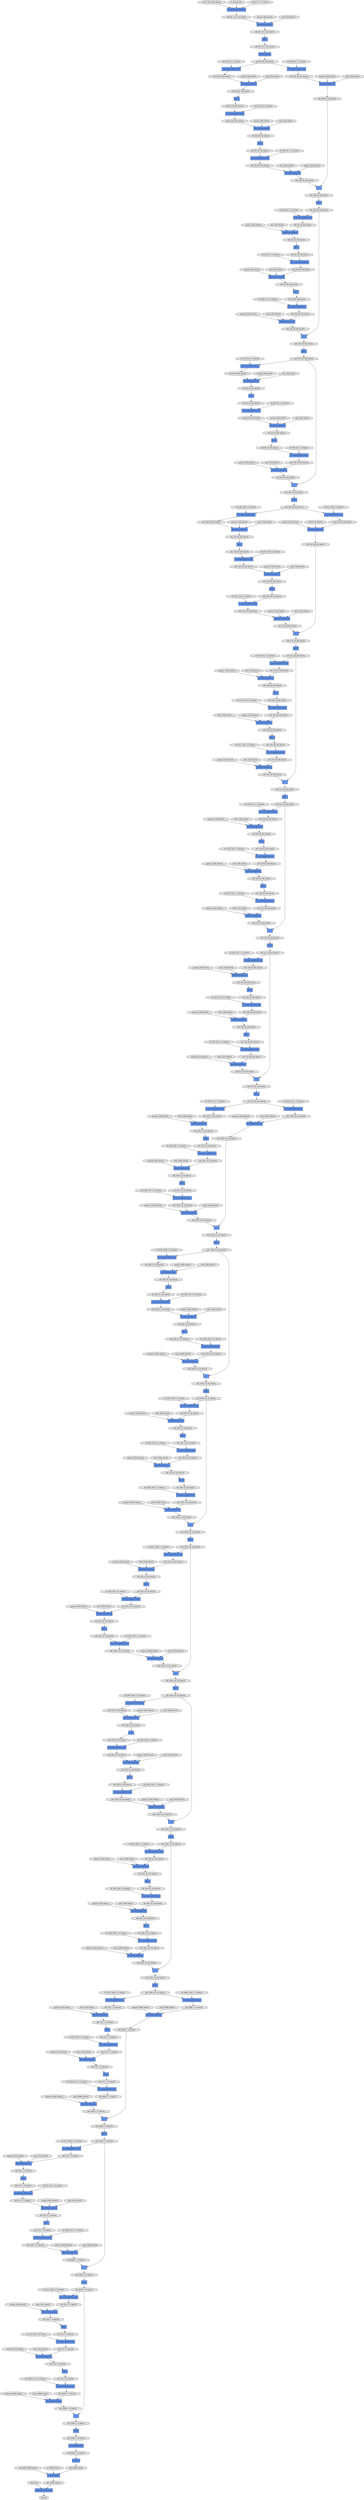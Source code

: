 digraph graphname{rankdir=TB;47245982662736 [label="BatchNormalization",shape="record",fillcolor="#6495ED",style="filled"];47245982597264 [label="(64, 256, 56, 56), float32",shape="octagon",fillcolor="#E0E0E0",style="filled"];47246038597840 [label="(64, 256, 14, 14), float32",shape="octagon",fillcolor="#E0E0E0",style="filled"];47245982597328 [label="Convolution2DFunction",shape="record",fillcolor="#6495ED",style="filled"];47244235833808 [label="gamma: (512), float32",shape="octagon",fillcolor="#E0E0E0",style="filled"];47246038598096 [label="(64, 256, 14, 14), float32",shape="octagon",fillcolor="#E0E0E0",style="filled"];47244235834128 [label="beta: (512), float32",shape="octagon",fillcolor="#E0E0E0",style="filled"];47245982597904 [label="BatchNormalization",shape="record",fillcolor="#6495ED",style="filled"];47246038598480 [label="(64, 1024, 14, 14), float32",shape="octagon",fillcolor="#E0E0E0",style="filled"];47245982598032 [label="(64, 256, 56, 56), float32",shape="octagon",fillcolor="#E0E0E0",style="filled"];47246038598608 [label="(64, 1024, 14, 14), float32",shape="octagon",fillcolor="#E0E0E0",style="filled"];47246038598672 [label="ReLU",shape="record",fillcolor="#6495ED",style="filled"];47244235834448 [label="W: (512, 512, 3, 3), float32",shape="octagon",fillcolor="#E0E0E0",style="filled"];47245982598352 [label="(64), int32",shape="octagon",fillcolor="#E0E0E0",style="filled"];47246038598864 [label="BatchNormalization",shape="record",fillcolor="#6495ED",style="filled"];47245982598416 [label="(64, 256, 56, 56), float32",shape="octagon",fillcolor="#E0E0E0",style="filled"];47245982598480 [label="(64, 64, 56, 56), float32",shape="octagon",fillcolor="#E0E0E0",style="filled"];47246038599120 [label="BatchNormalization",shape="record",fillcolor="#6495ED",style="filled"];47246038599184 [label="(64, 1024, 14, 14), float32",shape="octagon",fillcolor="#E0E0E0",style="filled"];47244235834960 [label="gamma: (512), float32",shape="octagon",fillcolor="#E0E0E0",style="filled"];47245982598736 [label="BatchNormalization",shape="record",fillcolor="#6495ED",style="filled"];47245982598928 [label="(64, 64, 56, 56), float32",shape="octagon",fillcolor="#E0E0E0",style="filled"];47245982598992 [label="(64, 256, 56, 56), float32",shape="octagon",fillcolor="#E0E0E0",style="filled"];47244235835280 [label="beta: (512), float32",shape="octagon",fillcolor="#E0E0E0",style="filled"];47245982599056 [label="(64, 64, 56, 56), float32",shape="octagon",fillcolor="#E0E0E0",style="filled"];47246038599696 [label="ReLU",shape="record",fillcolor="#6495ED",style="filled"];47245982599184 [label="(64, 64, 56, 56), float32",shape="octagon",fillcolor="#E0E0E0",style="filled"];47246038599760 [label="(64, 1024, 14, 14), float32",shape="octagon",fillcolor="#E0E0E0",style="filled"];47244235835600 [label="W: (2048, 512, 1, 1), float32",shape="octagon",fillcolor="#E0E0E0",style="filled"];47246038599888 [label="Convolution2DFunction",shape="record",fillcolor="#6495ED",style="filled"];47246038600016 [label="(64, 256, 14, 14), float32",shape="octagon",fillcolor="#E0E0E0",style="filled"];47245982599504 [label="Convolution2DFunction",shape="record",fillcolor="#6495ED",style="filled"];47245982599568 [label="ReLU",shape="record",fillcolor="#6495ED",style="filled"];47245982599632 [label="_ + _",shape="record",fillcolor="#6495ED",style="filled"];47245982599696 [label="BatchNormalization",shape="record",fillcolor="#6495ED",style="filled"];47245982599760 [label="(64, 64, 56, 56), float32",shape="octagon",fillcolor="#E0E0E0",style="filled"];47244235836112 [label="gamma: (2048), float32",shape="octagon",fillcolor="#E0E0E0",style="filled"];47246038600400 [label="Convolution2DFunction",shape="record",fillcolor="#6495ED",style="filled"];47245982599888 [label="Convolution2DFunction",shape="record",fillcolor="#6495ED",style="filled"];47245982599952 [label="BatchNormalization",shape="record",fillcolor="#6495ED",style="filled"];47246038600656 [label="BatchNormalization",shape="record",fillcolor="#6495ED",style="filled"];47244235836432 [label="beta: (2048), float32",shape="octagon",fillcolor="#E0E0E0",style="filled"];47246038600720 [label="(64, 256, 14, 14), float32",shape="octagon",fillcolor="#E0E0E0",style="filled"];47245982600272 [label="(64, 64, 56, 56), float32",shape="octagon",fillcolor="#E0E0E0",style="filled"];47246038600848 [label="_ + _",shape="record",fillcolor="#6495ED",style="filled"];47246038600976 [label="(64, 256, 14, 14), float32",shape="octagon",fillcolor="#E0E0E0",style="filled"];47245982600464 [label="Convolution2DFunction",shape="record",fillcolor="#6495ED",style="filled"];47244235836752 [label="W: (2048, 1024, 1, 1), float32",shape="octagon",fillcolor="#E0E0E0",style="filled"];47246038601360 [label="ReLU",shape="record",fillcolor="#6495ED",style="filled"];47246038601424 [label="(64, 256, 14, 14), float32",shape="octagon",fillcolor="#E0E0E0",style="filled"];47245982600912 [label="ReLU",shape="record",fillcolor="#6495ED",style="filled"];47244235837264 [label="gamma: (2048), float32",shape="octagon",fillcolor="#E0E0E0",style="filled"];47245982601104 [label="BatchNormalization",shape="record",fillcolor="#6495ED",style="filled"];47246038700112 [label="(64, 2048, 7, 7), float32",shape="octagon",fillcolor="#E0E0E0",style="filled"];47246038536272 [label="(64, 1024, 14, 14), float32",shape="octagon",fillcolor="#E0E0E0",style="filled"];47245982634064 [label="Convolution2DFunction",shape="record",fillcolor="#6495ED",style="filled"];47244235772048 [label="gamma: (1024), float32",shape="octagon",fillcolor="#E0E0E0",style="filled"];47245982634128 [label="(64, 128, 28, 28), float32",shape="octagon",fillcolor="#E0E0E0",style="filled"];47246038667472 [label="_ + _",shape="record",fillcolor="#6495ED",style="filled"];47245982634192 [label="BatchNormalization",shape="record",fillcolor="#6495ED",style="filled"];47246038700304 [label="(64, 2048, 1, 1), float32",shape="octagon",fillcolor="#E0E0E0",style="filled"];47244226761104 [label="gamma: (256), float32",shape="octagon",fillcolor="#E0E0E0",style="filled"];47246038667728 [label="BatchNormalization",shape="record",fillcolor="#6495ED",style="filled"];47244235772368 [label="beta: (1024), float32",shape="octagon",fillcolor="#E0E0E0",style="filled"];47244226826704 [label="gamma: (512), float32",shape="octagon",fillcolor="#E0E0E0",style="filled"];47246038700560 [label="(64, 2048), float32",shape="octagon",fillcolor="#E0E0E0",style="filled"];47246038667792 [label="(64, 512, 7, 7), float32",shape="octagon",fillcolor="#E0E0E0",style="filled"];47245982634512 [label="Convolution2DFunction",shape="record",fillcolor="#6495ED",style="filled"];47246038635088 [label="(64, 256, 14, 14), float32",shape="octagon",fillcolor="#E0E0E0",style="filled"];47244406461072 [label="Reshape",shape="record",fillcolor="#6495ED",style="filled"];47246038667920 [label="Convolution2DFunction",shape="record",fillcolor="#6495ED",style="filled"];47245982634640 [label="(64, 128, 28, 28), float32",shape="octagon",fillcolor="#E0E0E0",style="filled"];47244226761424 [label="beta: (256), float32",shape="octagon",fillcolor="#E0E0E0",style="filled"];47246038668048 [label="(64, 512, 7, 7), float32",shape="octagon",fillcolor="#E0E0E0",style="filled"];47246038536976 [label="(64, 1024, 14, 14), float32",shape="octagon",fillcolor="#E0E0E0",style="filled"];47244226827024 [label="beta: (512), float32",shape="octagon",fillcolor="#E0E0E0",style="filled"];47246038635344 [label="(64, 256, 14, 14), float32",shape="octagon",fillcolor="#E0E0E0",style="filled"];47244235772880 [label="W: (256, 1024, 1, 1), float32",shape="octagon",fillcolor="#E0E0E0",style="filled"];47246038537168 [label="(64, 1024, 14, 14), float32",shape="octagon",fillcolor="#E0E0E0",style="filled"];47246038701072 [label="(64, 1000), float32",shape="octagon",fillcolor="#E0E0E0",style="filled"];47245982635088 [label="(64, 3, 226, 226), float32",shape="octagon",fillcolor="#E0E0E0",style="filled"];47246038668496 [label="(64, 512, 7, 7), float32",shape="octagon",fillcolor="#E0E0E0",style="filled"];47246038635728 [label="(64, 1024, 14, 14), float32",shape="octagon",fillcolor="#E0E0E0",style="filled"];47244399973584 [label="(64, 64, 113, 113), float32",shape="octagon",fillcolor="#E0E0E0",style="filled"];47244226827536 [label="W: (128, 512, 1, 1), float32",shape="octagon",fillcolor="#E0E0E0",style="filled"];47245982635280 [label="BatchNormalization",shape="record",fillcolor="#6495ED",style="filled"];47244226762000 [label="W: (128, 256, 1, 1), float32",shape="octagon",fillcolor="#E0E0E0",style="filled"];47246038635856 [label="(64, 1024, 14, 14), float32",shape="octagon",fillcolor="#E0E0E0",style="filled"];47246038537552 [label="ReLU",shape="record",fillcolor="#6495ED",style="filled"];47246038701456 [label="float32",shape="octagon",fillcolor="#E0E0E0",style="filled"];47246038635920 [label="Convolution2DFunction",shape="record",fillcolor="#6495ED",style="filled"];47246038537616 [label="(64, 1024, 14, 14), float32",shape="octagon",fillcolor="#E0E0E0",style="filled"];47245982635408 [label="(64, 256, 56, 56), float32",shape="octagon",fillcolor="#E0E0E0",style="filled"];47244235773392 [label="gamma: (256), float32",shape="octagon",fillcolor="#E0E0E0",style="filled"];47245982635472 [label="ReLU",shape="record",fillcolor="#6495ED",style="filled"];47246038537744 [label="(64, 256, 14, 14), float32",shape="octagon",fillcolor="#E0E0E0",style="filled"];47246038636112 [label="BatchNormalization",shape="record",fillcolor="#6495ED",style="filled"];47244235773712 [label="beta: (256), float32",shape="octagon",fillcolor="#E0E0E0",style="filled"];47244226828048 [label="gamma: (128), float32",shape="octagon",fillcolor="#E0E0E0",style="filled"];47244406462224 [label="ReLU",shape="record",fillcolor="#6495ED",style="filled"];47245982635792 [label="(64, 128, 28, 28), float32",shape="octagon",fillcolor="#E0E0E0",style="filled"];47246038669136 [label="BatchNormalization",shape="record",fillcolor="#6495ED",style="filled"];47246038636368 [label="BatchNormalization",shape="record",fillcolor="#6495ED",style="filled"];47244226762512 [label="gamma: (128), float32",shape="octagon",fillcolor="#E0E0E0",style="filled"];47245982635856 [label="(64, 256, 56, 56), float32",shape="octagon",fillcolor="#E0E0E0",style="filled"];47246038669200 [label="(64, 512, 7, 7), float32",shape="octagon",fillcolor="#E0E0E0",style="filled"];47246038636432 [label="(64, 1024, 14, 14), float32",shape="octagon",fillcolor="#E0E0E0",style="filled"];47245982635920 [label="(64, 128, 28, 28), float32",shape="octagon",fillcolor="#E0E0E0",style="filled"];47246038538192 [label="ReLU",shape="record",fillcolor="#6495ED",style="filled"];47245982635984 [label="BatchNormalization",shape="record",fillcolor="#6495ED",style="filled"];47244235774032 [label="W: (256, 256, 3, 3), float32",shape="octagon",fillcolor="#E0E0E0",style="filled"];47244226828368 [label="beta: (128), float32",shape="octagon",fillcolor="#E0E0E0",style="filled"];47244226762832 [label="beta: (128), float32",shape="octagon",fillcolor="#E0E0E0",style="filled"];47246038669456 [label="(64, 512, 7, 7), float32",shape="octagon",fillcolor="#E0E0E0",style="filled"];47246038538448 [label="BatchNormalization",shape="record",fillcolor="#6495ED",style="filled"];47245982636240 [label="ReLU",shape="record",fillcolor="#6495ED",style="filled"];47246038538512 [label="(64, 256, 14, 14), float32",shape="octagon",fillcolor="#E0E0E0",style="filled"];47245982636368 [label="BatchNormalization",shape="record",fillcolor="#6495ED",style="filled"];47246038636944 [label="AveragePooling2D",shape="record",fillcolor="#6495ED",style="filled"];47246038538640 [label="ReLU",shape="record",fillcolor="#6495ED",style="filled"];47244226828688 [label="W: (128, 128, 3, 3), float32",shape="octagon",fillcolor="#E0E0E0",style="filled"];47244226763152 [label="W: (128, 128, 3, 3), float32",shape="octagon",fillcolor="#E0E0E0",style="filled"];47246038669776 [label="ReLU",shape="record",fillcolor="#6495ED",style="filled"];47246038637008 [label="(64, 1024, 14, 14), float32",shape="octagon",fillcolor="#E0E0E0",style="filled"];47245982636496 [label="(64, 256, 56, 56), float32",shape="octagon",fillcolor="#E0E0E0",style="filled"];47246038669840 [label="(64, 2048, 7, 7), float32",shape="octagon",fillcolor="#E0E0E0",style="filled"];47246038538768 [label="(64, 256, 14, 14), float32",shape="octagon",fillcolor="#E0E0E0",style="filled"];47246038637136 [label="(64, 512, 7, 7), float32",shape="octagon",fillcolor="#E0E0E0",style="filled"];47244235774544 [label="gamma: (256), float32",shape="octagon",fillcolor="#E0E0E0",style="filled"];47245982636624 [label="(64, 64, 56, 56), float32",shape="octagon",fillcolor="#E0E0E0",style="filled"];47246038669968 [label="(64, 2048, 7, 7), float32",shape="octagon",fillcolor="#E0E0E0",style="filled"];47246038637200 [label="Convolution2DFunction",shape="record",fillcolor="#6495ED",style="filled"];47246038670032 [label="ReLU",shape="record",fillcolor="#6495ED",style="filled"];47245982636752 [label="(64, 256, 56, 56), float32",shape="octagon",fillcolor="#E0E0E0",style="filled"];47244226829200 [label="gamma: (128), float32",shape="octagon",fillcolor="#E0E0E0",style="filled"];47246038670224 [label="BatchNormalization",shape="record",fillcolor="#6495ED",style="filled"];47244235774864 [label="beta: (256), float32",shape="octagon",fillcolor="#E0E0E0",style="filled"];47246038539152 [label="Convolution2DFunction",shape="record",fillcolor="#6495ED",style="filled"];47246038539216 [label="(64, 256, 14, 14), float32",shape="octagon",fillcolor="#E0E0E0",style="filled"];47245982637008 [label="_ + _",shape="record",fillcolor="#6495ED",style="filled"];47244226763664 [label="gamma: (128), float32",shape="octagon",fillcolor="#E0E0E0",style="filled"];47246038637584 [label="Convolution2DFunction",shape="record",fillcolor="#6495ED",style="filled"];47246038670480 [label="Convolution2DFunction",shape="record",fillcolor="#6495ED",style="filled"];47246038670544 [label="(64, 2048, 7, 7), float32",shape="octagon",fillcolor="#E0E0E0",style="filled"];47244235775184 [label="W: (1024, 256, 1, 1), float32",shape="octagon",fillcolor="#E0E0E0",style="filled"];47244226829520 [label="beta: (128), float32",shape="octagon",fillcolor="#E0E0E0",style="filled"];47244226763984 [label="beta: (128), float32",shape="octagon",fillcolor="#E0E0E0",style="filled"];47246038637840 [label="BatchNormalization",shape="record",fillcolor="#6495ED",style="filled"];47245982637328 [label="Convolution2DFunction",shape="record",fillcolor="#6495ED",style="filled"];47246038637904 [label="(64, 512, 7, 7), float32",shape="octagon",fillcolor="#E0E0E0",style="filled"];47246038539600 [label="BatchNormalization",shape="record",fillcolor="#6495ED",style="filled"];47244399975824 [label="Convolution2DFunction",shape="record",fillcolor="#6495ED",style="filled"];47244105915792 [label="BatchNormalization",shape="record",fillcolor="#6495ED",style="filled"];47246038638032 [label="_ + _",shape="record",fillcolor="#6495ED",style="filled"];47245982637520 [label="(64, 64, 56, 56), float32",shape="octagon",fillcolor="#E0E0E0",style="filled"];47244226829840 [label="W: (512, 128, 1, 1), float32",shape="octagon",fillcolor="#E0E0E0",style="filled"];47244226764304 [label="W: (512, 128, 1, 1), float32",shape="octagon",fillcolor="#E0E0E0",style="filled"];47244399975952 [label="ReLU",shape="record",fillcolor="#6495ED",style="filled"];47246038638160 [label="(64, 512, 7, 7), float32",shape="octagon",fillcolor="#E0E0E0",style="filled"];47246038539856 [label="Convolution2DFunction",shape="record",fillcolor="#6495ED",style="filled"];47245982637648 [label="Convolution2DFunction",shape="record",fillcolor="#6495ED",style="filled"];47245982637712 [label="ReLU",shape="record",fillcolor="#6495ED",style="filled"];47246038539920 [label="(64, 256, 14, 14), float32",shape="octagon",fillcolor="#E0E0E0",style="filled"];47244399976080 [label="ReLU",shape="record",fillcolor="#6495ED",style="filled"];47246038671056 [label="LinearFunction",shape="record",fillcolor="#6495ED",style="filled"];47244235775696 [label="gamma: (1024), float32",shape="octagon",fillcolor="#E0E0E0",style="filled"];47246038671120 [label="(64, 2048, 7, 7), float32",shape="octagon",fillcolor="#E0E0E0",style="filled"];47246038540048 [label="_ + _",shape="record",fillcolor="#6495ED",style="filled"];47244399976272 [label="(64, 64, 113, 113), float32",shape="octagon",fillcolor="#E0E0E0",style="filled"];47246038540176 [label="(64, 256, 14, 14), float32",shape="octagon",fillcolor="#E0E0E0",style="filled"];47246038671248 [label="Convolution2DFunction",shape="record",fillcolor="#6495ED",style="filled"];47244107882384 [label="ReLU",shape="record",fillcolor="#6495ED",style="filled"];47246038638544 [label="ReLU",shape="record",fillcolor="#6495ED",style="filled"];47244235710544 [label="gamma: (512), float32",shape="octagon",fillcolor="#E0E0E0",style="filled"];47244235809040 [label="W: (256, 1024, 1, 1), float32",shape="octagon",fillcolor="#E0E0E0",style="filled"];47244235874640 [label="W: (512, 2048, 1, 1), float32",shape="octagon",fillcolor="#E0E0E0",style="filled"];47244235710864 [label="beta: (512), float32",shape="octagon",fillcolor="#E0E0E0",style="filled"];47244235809552 [label="gamma: (256), float32",shape="octagon",fillcolor="#E0E0E0",style="filled"];47244235875152 [label="gamma: (512), float32",shape="octagon",fillcolor="#E0E0E0",style="filled"];47244235711440 [label="W: (256, 512, 1, 1), float32",shape="octagon",fillcolor="#E0E0E0",style="filled"];47244235809872 [label="beta: (256), float32",shape="octagon",fillcolor="#E0E0E0",style="filled"];47244235875472 [label="beta: (512), float32",shape="octagon",fillcolor="#E0E0E0",style="filled"];47244235810192 [label="W: (256, 256, 3, 3), float32",shape="octagon",fillcolor="#E0E0E0",style="filled"];47244235875792 [label="W: (512, 512, 3, 3), float32",shape="octagon",fillcolor="#E0E0E0",style="filled"];47244235711952 [label="gamma: (256), float32",shape="octagon",fillcolor="#E0E0E0",style="filled"];47244235712272 [label="beta: (256), float32",shape="octagon",fillcolor="#E0E0E0",style="filled"];47244235810704 [label="gamma: (256), float32",shape="octagon",fillcolor="#E0E0E0",style="filled"];47244235876304 [label="gamma: (512), float32",shape="octagon",fillcolor="#E0E0E0",style="filled"];47244235712592 [label="W: (256, 256, 3, 3), float32",shape="octagon",fillcolor="#E0E0E0",style="filled"];47244235811024 [label="beta: (256), float32",shape="octagon",fillcolor="#E0E0E0",style="filled"];47244235876624 [label="beta: (512), float32",shape="octagon",fillcolor="#E0E0E0",style="filled"];47244235811344 [label="W: (1024, 256, 1, 1), float32",shape="octagon",fillcolor="#E0E0E0",style="filled"];47244235876944 [label="W: (2048, 512, 1, 1), float32",shape="octagon",fillcolor="#E0E0E0",style="filled"];47244235713104 [label="gamma: (256), float32",shape="octagon",fillcolor="#E0E0E0",style="filled"];47244235713424 [label="beta: (256), float32",shape="octagon",fillcolor="#E0E0E0",style="filled"];47244235811856 [label="gamma: (1024), float32",shape="octagon",fillcolor="#E0E0E0",style="filled"];47244235877456 [label="gamma: (2048), float32",shape="octagon",fillcolor="#E0E0E0",style="filled"];47244235713744 [label="W: (1024, 256, 1, 1), float32",shape="octagon",fillcolor="#E0E0E0",style="filled"];47244235812176 [label="beta: (1024), float32",shape="octagon",fillcolor="#E0E0E0",style="filled"];47244235877776 [label="beta: (2048), float32",shape="octagon",fillcolor="#E0E0E0",style="filled"];47244235714256 [label="gamma: (1024), float32",shape="octagon",fillcolor="#E0E0E0",style="filled"];47246031171408 [label="(64, 64, 113, 113), float32",shape="octagon",fillcolor="#E0E0E0",style="filled"];47244235812752 [label="W: (512, 1024, 1, 1), float32",shape="octagon",fillcolor="#E0E0E0",style="filled"];47244235845840 [label="beta: (2048), float32",shape="octagon",fillcolor="#E0E0E0",style="filled"];47244235747856 [label="gamma: (1024), float32",shape="octagon",fillcolor="#E0E0E0",style="filled"];47244235846352 [label="W: (512, 2048, 1, 1), float32",shape="octagon",fillcolor="#E0E0E0",style="filled"];47246031598352 [label="(64, 256, 56, 56), float32",shape="octagon",fillcolor="#E0E0E0",style="filled"];47244235748176 [label="beta: (1024), float32",shape="octagon",fillcolor="#E0E0E0",style="filled"];47246031598544 [label="ReLU",shape="record",fillcolor="#6495ED",style="filled"];47246031598672 [label="(64, 64, 56, 56), float32",shape="octagon",fillcolor="#E0E0E0",style="filled"];47244235846864 [label="gamma: (512), float32",shape="octagon",fillcolor="#E0E0E0",style="filled"];47246031598864 [label="ReLU",shape="record",fillcolor="#6495ED",style="filled"];47244235748688 [label="W: (256, 1024, 1, 1), float32",shape="octagon",fillcolor="#E0E0E0",style="filled"];47244235847184 [label="beta: (512), float32",shape="octagon",fillcolor="#E0E0E0",style="filled"];47245982512784 [label="ReLU",shape="record",fillcolor="#6495ED",style="filled"];47246031599312 [label="BatchNormalization",shape="record",fillcolor="#6495ED",style="filled"];47246031599376 [label="BatchNormalization",shape="record",fillcolor="#6495ED",style="filled"];47244235847504 [label="W: (512, 512, 3, 3), float32",shape="octagon",fillcolor="#E0E0E0",style="filled"];47244235749200 [label="gamma: (256), float32",shape="octagon",fillcolor="#E0E0E0",style="filled"];47246031599440 [label="(64, 64, 56, 56), float32",shape="octagon",fillcolor="#E0E0E0",style="filled"];47246031599696 [label="ReLU",shape="record",fillcolor="#6495ED",style="filled"];47244235749520 [label="beta: (256), float32",shape="octagon",fillcolor="#E0E0E0",style="filled"];47246031599760 [label="BatchNormalization",shape="record",fillcolor="#6495ED",style="filled"];47246031599824 [label="BatchNormalization",shape="record",fillcolor="#6495ED",style="filled"];47244235848016 [label="gamma: (512), float32",shape="octagon",fillcolor="#E0E0E0",style="filled"];47244235749840 [label="W: (256, 256, 3, 3), float32",shape="octagon",fillcolor="#E0E0E0",style="filled"];47246031600080 [label="(64, 64, 56, 56), float32",shape="octagon",fillcolor="#E0E0E0",style="filled"];47246031600208 [label="(64, 256, 56, 56), float32",shape="octagon",fillcolor="#E0E0E0",style="filled"];47244235848336 [label="beta: (512), float32",shape="octagon",fillcolor="#E0E0E0",style="filled"];47246031600272 [label="Convolution2DFunction",shape="record",fillcolor="#6495ED",style="filled"];47246031600400 [label="Convolution2DFunction",shape="record",fillcolor="#6495ED",style="filled"];47246031600464 [label="_ + _",shape="record",fillcolor="#6495ED",style="filled"];47246031600528 [label="(64, 64, 56, 56), float32",shape="octagon",fillcolor="#E0E0E0",style="filled"];47244235848656 [label="W: (2048, 512, 1, 1), float32",shape="octagon",fillcolor="#E0E0E0",style="filled"];47244235750352 [label="gamma: (256), float32",shape="octagon",fillcolor="#E0E0E0",style="filled"];47246031600592 [label="Convolution2DFunction",shape="record",fillcolor="#6495ED",style="filled"];47246031600656 [label="(64, 256, 56, 56), float32",shape="octagon",fillcolor="#E0E0E0",style="filled"];47246031600720 [label="(64, 64, 56, 56), float32",shape="octagon",fillcolor="#E0E0E0",style="filled"];47246031600784 [label="ReLU",shape="record",fillcolor="#6495ED",style="filled"];47246031600848 [label="(64, 256, 56, 56), float32",shape="octagon",fillcolor="#E0E0E0",style="filled"];47244235750672 [label="beta: (256), float32",shape="octagon",fillcolor="#E0E0E0",style="filled"];47246031600912 [label="(64, 64, 56, 56), float32",shape="octagon",fillcolor="#E0E0E0",style="filled"];47246031600976 [label="(64, 64, 56, 56), float32",shape="octagon",fillcolor="#E0E0E0",style="filled"];47244235849168 [label="gamma: (2048), float32",shape="octagon",fillcolor="#E0E0E0",style="filled"];47246031601104 [label="(64, 256, 56, 56), float32",shape="octagon",fillcolor="#E0E0E0",style="filled"];47246031601168 [label="(64, 64, 56, 56), float32",shape="octagon",fillcolor="#E0E0E0",style="filled"];47244235750992 [label="W: (1024, 256, 1, 1), float32",shape="octagon",fillcolor="#E0E0E0",style="filled"];47246031601296 [label="(64, 64, 56, 56), float32",shape="octagon",fillcolor="#E0E0E0",style="filled"];47246031601360 [label="(64, 256, 56, 56), float32",shape="octagon",fillcolor="#E0E0E0",style="filled"];47244235849488 [label="beta: (2048), float32",shape="octagon",fillcolor="#E0E0E0",style="filled"];47246031601424 [label="Convolution2DFunction",shape="record",fillcolor="#6495ED",style="filled"];47246031601488 [label="(64, 64, 56, 56), float32",shape="octagon",fillcolor="#E0E0E0",style="filled"];47246031601552 [label="ReLU",shape="record",fillcolor="#6495ED",style="filled"];47246031601616 [label="Convolution2DFunction",shape="record",fillcolor="#6495ED",style="filled"];47246038646864 [label="(64, 512, 7, 7), float32",shape="octagon",fillcolor="#E0E0E0",style="filled"];47246031798352 [label="(64, 512, 28, 28), float32",shape="octagon",fillcolor="#E0E0E0",style="filled"];47246031798608 [label="(64, 512, 28, 28), float32",shape="octagon",fillcolor="#E0E0E0",style="filled"];47244226806096 [label="W: (512, 128, 1, 1), float32",shape="octagon",fillcolor="#E0E0E0",style="filled"];47246031798672 [label="(64, 256, 14, 14), float32",shape="octagon",fillcolor="#E0E0E0",style="filled"];47246038614480 [label="(64, 256, 14, 14), float32",shape="octagon",fillcolor="#E0E0E0",style="filled"];47246038614736 [label="(64, 256, 14, 14), float32",shape="octagon",fillcolor="#E0E0E0",style="filled"];47246038647568 [label="(64, 512, 7, 7), float32",shape="octagon",fillcolor="#E0E0E0",style="filled"];47244226806608 [label="gamma: (512), float32",shape="octagon",fillcolor="#E0E0E0",style="filled"];47246038647696 [label="BatchNormalization",shape="record",fillcolor="#6495ED",style="filled"];47246038647824 [label="(64, 512, 7, 7), float32",shape="octagon",fillcolor="#E0E0E0",style="filled"];47246038615120 [label="(64, 1024, 14, 14), float32",shape="octagon",fillcolor="#E0E0E0",style="filled"];47246031799376 [label="BatchNormalization",shape="record",fillcolor="#6495ED",style="filled"];47246031799440 [label="(64, 256, 14, 14), float32",shape="octagon",fillcolor="#E0E0E0",style="filled"];47244226806928 [label="beta: (512), float32",shape="octagon",fillcolor="#E0E0E0",style="filled"];47246038615248 [label="(64, 1024, 14, 14), float32",shape="octagon",fillcolor="#E0E0E0",style="filled"];47246038615312 [label="ReLU",shape="record",fillcolor="#6495ED",style="filled"];47246031799568 [label="Convolution2DFunction",shape="record",fillcolor="#6495ED",style="filled"];47246038648144 [label="ReLU",shape="record",fillcolor="#6495ED",style="filled"];47246038648208 [label="(64, 2048, 7, 7), float32",shape="octagon",fillcolor="#E0E0E0",style="filled"];47246031799696 [label="(64, 256, 14, 14), float32",shape="octagon",fillcolor="#E0E0E0",style="filled"];47246038615504 [label="BatchNormalization",shape="record",fillcolor="#6495ED",style="filled"];47244226807440 [label="W: (128, 512, 1, 1), float32",shape="octagon",fillcolor="#E0E0E0",style="filled"];47246038615760 [label="Convolution2DFunction",shape="record",fillcolor="#6495ED",style="filled"];47246038648592 [label="ReLU",shape="record",fillcolor="#6495ED",style="filled"];47246038615824 [label="(64, 1024, 14, 14), float32",shape="octagon",fillcolor="#E0E0E0",style="filled"];47246031800080 [label="Convolution2DFunction",shape="record",fillcolor="#6495ED",style="filled"];47246031800144 [label="(64, 256, 14, 14), float32",shape="octagon",fillcolor="#E0E0E0",style="filled"];47246038648848 [label="BatchNormalization",shape="record",fillcolor="#6495ED",style="filled"];47246038648912 [label="(64, 2048, 7, 7), float32",shape="octagon",fillcolor="#E0E0E0",style="filled"];47244226807952 [label="gamma: (128), float32",shape="octagon",fillcolor="#E0E0E0",style="filled"];47246038649040 [label="(64, 2048, 7, 7), float32",shape="octagon",fillcolor="#E0E0E0",style="filled"];47246031800528 [label="ReLU",shape="record",fillcolor="#6495ED",style="filled"];47246038616336 [label="Convolution2DFunction",shape="record",fillcolor="#6495ED",style="filled"];47246038616400 [label="(64, 1024, 14, 14), float32",shape="octagon",fillcolor="#E0E0E0",style="filled"];47246038649232 [label="_ + _",shape="record",fillcolor="#6495ED",style="filled"];47246038616528 [label="Convolution2DFunction",shape="record",fillcolor="#6495ED",style="filled"];47246031800784 [label="BatchNormalization",shape="record",fillcolor="#6495ED",style="filled"];47244226808272 [label="beta: (128), float32",shape="octagon",fillcolor="#E0E0E0",style="filled"];47246031800848 [label="(64, 256, 14, 14), float32",shape="octagon",fillcolor="#E0E0E0",style="filled"];47246038616656 [label="(64, 256, 14, 14), float32",shape="octagon",fillcolor="#E0E0E0",style="filled"];47246038649488 [label="Convolution2DFunction",shape="record",fillcolor="#6495ED",style="filled"];47246031800976 [label="Convolution2DFunction",shape="record",fillcolor="#6495ED",style="filled"];47246031801104 [label="(64, 256, 14, 14), float32",shape="octagon",fillcolor="#E0E0E0",style="filled"];47244226808592 [label="W: (128, 128, 3, 3), float32",shape="octagon",fillcolor="#E0E0E0",style="filled"];47246038649744 [label="Convolution2DFunction",shape="record",fillcolor="#6495ED",style="filled"];47246038649808 [label="(64, 2048, 7, 7), float32",shape="octagon",fillcolor="#E0E0E0",style="filled"];47246038617040 [label="BatchNormalization",shape="record",fillcolor="#6495ED",style="filled"];47246031801424 [label="BatchNormalization",shape="record",fillcolor="#6495ED",style="filled"];47246038650000 [label="(64, 2048, 7, 7), float32",shape="octagon",fillcolor="#E0E0E0",style="filled"];47246031801488 [label="(64, 1024, 14, 14), float32",shape="octagon",fillcolor="#E0E0E0",style="filled"];47246038617296 [label="Convolution2DFunction",shape="record",fillcolor="#6495ED",style="filled"];47246038617360 [label="_ + _",shape="record",fillcolor="#6495ED",style="filled"];47244226809104 [label="gamma: (128), float32",shape="octagon",fillcolor="#E0E0E0",style="filled"];47246031801680 [label="BatchNormalization",shape="record",fillcolor="#6495ED",style="filled"];47246038617488 [label="(64, 256, 14, 14), float32",shape="octagon",fillcolor="#E0E0E0",style="filled"];47244399955344 [label="ReLU",shape="record",fillcolor="#6495ED",style="filled"];47246038650384 [label="ReLU",shape="record",fillcolor="#6495ED",style="filled"];47246031801872 [label="Convolution2DFunction",shape="record",fillcolor="#6495ED",style="filled"];47246038650448 [label="(64, 2048, 7, 7), float32",shape="octagon",fillcolor="#E0E0E0",style="filled"];47244226809424 [label="beta: (128), float32",shape="octagon",fillcolor="#E0E0E0",style="filled"];47246038650576 [label="(64, 512, 7, 7), float32",shape="octagon",fillcolor="#E0E0E0",style="filled"];47246038650640 [label="ReLU",shape="record",fillcolor="#6495ED",style="filled"];47246038617872 [label="BatchNormalization",shape="record",fillcolor="#6495ED",style="filled"];47246031802128 [label="ReLU",shape="record",fillcolor="#6495ED",style="filled"];47246038617936 [label="(64, 256, 14, 14), float32",shape="octagon",fillcolor="#E0E0E0",style="filled"];47246031802192 [label="(64, 1024, 14, 14), float32",shape="octagon",fillcolor="#E0E0E0",style="filled"];47244226809744 [label="W: (512, 128, 1, 1), float32",shape="octagon",fillcolor="#E0E0E0",style="filled"];47244399955856 [label="(64, 64, 56, 56), float32",shape="octagon",fillcolor="#E0E0E0",style="filled"];47244144627664 [label="(64, 256, 14, 14), float32",shape="octagon",fillcolor="#E0E0E0",style="filled"];47246031802320 [label="ReLU",shape="record",fillcolor="#6495ED",style="filled"];47244235788368 [label="beta: (1024), float32",shape="octagon",fillcolor="#E0E0E0",style="filled"];47246031736976 [label="(64, 128, 28, 28), float32",shape="octagon",fillcolor="#E0E0E0",style="filled"];47246038585552 [label="(64, 256, 14, 14), float32",shape="octagon",fillcolor="#E0E0E0",style="filled"];47246031737040 [label="(64, 512, 28, 28), float32",shape="octagon",fillcolor="#E0E0E0",style="filled"];47246031737104 [label="(64, 128, 28, 28), float32",shape="octagon",fillcolor="#E0E0E0",style="filled"];47244226744592 [label="W: (256, 64, 1, 1), float32",shape="octagon",fillcolor="#E0E0E0",style="filled"];47244226679056 [label="beta: (256), float32",shape="octagon",fillcolor="#E0E0E0",style="filled"];47246031737168 [label="ReLU",shape="record",fillcolor="#6495ED",style="filled"];47246031737360 [label="BatchNormalization",shape="record",fillcolor="#6495ED",style="filled"];47244235788880 [label="W: (256, 1024, 1, 1), float32",shape="octagon",fillcolor="#E0E0E0",style="filled"];47246038585936 [label="(64, 1024, 14, 14), float32",shape="octagon",fillcolor="#E0E0E0",style="filled"];47244133651024 [label="Convolution2DFunction",shape="record",fillcolor="#6495ED",style="filled"];47244226679376 [label="W: (256, 64, 1, 1), float32",shape="octagon",fillcolor="#E0E0E0",style="filled"];47246038586064 [label="(64, 1024, 14, 14), float32",shape="octagon",fillcolor="#E0E0E0",style="filled"];47246038586128 [label="ReLU",shape="record",fillcolor="#6495ED",style="filled"];47246031737616 [label="BatchNormalization",shape="record",fillcolor="#6495ED",style="filled"];47244226745104 [label="gamma: (256), float32",shape="octagon",fillcolor="#E0E0E0",style="filled"];47246031737680 [label="(64, 512, 28, 28), float32",shape="octagon",fillcolor="#E0E0E0",style="filled"];47246038586320 [label="BatchNormalization",shape="record",fillcolor="#6495ED",style="filled"];47246031737808 [label="(64, 512, 28, 28), float32",shape="octagon",fillcolor="#E0E0E0",style="filled"];47246031737872 [label="(64, 128, 28, 28), float32",shape="octagon",fillcolor="#E0E0E0",style="filled"];47244235789392 [label="gamma: (256), float32",shape="octagon",fillcolor="#E0E0E0",style="filled"];47246031737936 [label="BatchNormalization",shape="record",fillcolor="#6495ED",style="filled"];47244226745424 [label="beta: (256), float32",shape="octagon",fillcolor="#E0E0E0",style="filled"];47244226679888 [label="gamma: (256), float32",shape="octagon",fillcolor="#E0E0E0",style="filled"];47246038586576 [label="BatchNormalization",shape="record",fillcolor="#6495ED",style="filled"];47246038586640 [label="(64, 1024, 14, 14), float32",shape="octagon",fillcolor="#E0E0E0",style="filled"];47246031738192 [label="Convolution2DFunction",shape="record",fillcolor="#6495ED",style="filled"];47244235789712 [label="beta: (256), float32",shape="octagon",fillcolor="#E0E0E0",style="filled"];47246031738256 [label="(64, 512, 28, 28), float32",shape="octagon",fillcolor="#E0E0E0",style="filled"];47244226680208 [label="beta: (256), float32",shape="octagon",fillcolor="#E0E0E0",style="filled"];47246031738320 [label="ReLU",shape="record",fillcolor="#6495ED",style="filled"];47246031738384 [label="(64, 512, 28, 28), float32",shape="octagon",fillcolor="#E0E0E0",style="filled"];47244226745936 [label="W: (64, 256, 1, 1), float32",shape="octagon",fillcolor="#E0E0E0",style="filled"];47246031738512 [label="Convolution2DFunction",shape="record",fillcolor="#6495ED",style="filled"];47244235790032 [label="W: (256, 256, 3, 3), float32",shape="octagon",fillcolor="#E0E0E0",style="filled"];47246031738576 [label="(64, 512, 28, 28), float32",shape="octagon",fillcolor="#E0E0E0",style="filled"];47246038587152 [label="ReLU",shape="record",fillcolor="#6495ED",style="filled"];47244226789328 [label="beta: (128), float32",shape="octagon",fillcolor="#E0E0E0",style="filled"];47246031738640 [label="Convolution2DFunction",shape="record",fillcolor="#6495ED",style="filled"];47246038587216 [label="(64, 1024, 14, 14), float32",shape="octagon",fillcolor="#E0E0E0",style="filled"];47244226680656 [label="_ + _",shape="record",fillcolor="#6495ED",style="filled"];47246038587344 [label="BatchNormalization",shape="record",fillcolor="#6495ED",style="filled"];47246038587472 [label="(64, 256, 14, 14), float32",shape="octagon",fillcolor="#E0E0E0",style="filled"];47244226746448 [label="gamma: (64), float32",shape="octagon",fillcolor="#E0E0E0",style="filled"];47246031739024 [label="(64, 128, 28, 28), float32",shape="octagon",fillcolor="#E0E0E0",style="filled"];47244235790544 [label="gamma: (256), float32",shape="octagon",fillcolor="#E0E0E0",style="filled"];47246031739088 [label="ReLU",shape="record",fillcolor="#6495ED",style="filled"];47244226681040 [label="W: (64, 256, 1, 1), float32",shape="octagon",fillcolor="#E0E0E0",style="filled"];47246031739152 [label="(64, 128, 28, 28), float32",shape="octagon",fillcolor="#E0E0E0",style="filled"];47246031739280 [label="(64, 128, 28, 28), float32",shape="octagon",fillcolor="#E0E0E0",style="filled"];47244226746768 [label="beta: (64), float32",shape="octagon",fillcolor="#E0E0E0",style="filled"];47246038587856 [label="Convolution2DFunction",shape="record",fillcolor="#6495ED",style="filled"];47246031739344 [label="_ + _",shape="record",fillcolor="#6495ED",style="filled"];47244235790864 [label="beta: (256), float32",shape="octagon",fillcolor="#E0E0E0",style="filled"];47246031739408 [label="ReLU",shape="record",fillcolor="#6495ED",style="filled"];47246031739472 [label="BatchNormalization",shape="record",fillcolor="#6495ED",style="filled"];47244226681424 [label="gamma: (64), float32",shape="octagon",fillcolor="#E0E0E0",style="filled"];47246038588112 [label="Convolution2DFunction",shape="record",fillcolor="#6495ED",style="filled"];47244226747088 [label="W: (64, 64, 3, 3), float32",shape="octagon",fillcolor="#E0E0E0",style="filled"];47246038588176 [label="(64, 256, 14, 14), float32",shape="octagon",fillcolor="#E0E0E0",style="filled"];47244235791184 [label="W: (1024, 256, 1, 1), float32",shape="octagon",fillcolor="#E0E0E0",style="filled"];47246031739728 [label="Convolution2DFunction",shape="record",fillcolor="#6495ED",style="filled"];47246038588304 [label="_ + _",shape="record",fillcolor="#6495ED",style="filled"];47246031739792 [label="(64, 128, 28, 28), float32",shape="octagon",fillcolor="#E0E0E0",style="filled"];47244226681744 [label="beta: (64), float32",shape="octagon",fillcolor="#E0E0E0",style="filled"];47246031739856 [label="(64, 512, 28, 28), float32",shape="octagon",fillcolor="#E0E0E0",style="filled"];47246038588432 [label="(64, 256, 14, 14), float32",shape="octagon",fillcolor="#E0E0E0",style="filled"];47246031739920 [label="(64, 128, 28, 28), float32",shape="octagon",fillcolor="#E0E0E0",style="filled"];47246031740048 [label="(64, 512, 28, 28), float32",shape="octagon",fillcolor="#E0E0E0",style="filled"];47246031740112 [label="ReLU",shape="record",fillcolor="#6495ED",style="filled"];47244226747600 [label="gamma: (64), float32",shape="octagon",fillcolor="#E0E0E0",style="filled"];47244226682064 [label="W: (64, 64, 3, 3), float32",shape="octagon",fillcolor="#E0E0E0",style="filled"];47246031740176 [label="BatchNormalization",shape="record",fillcolor="#6495ED",style="filled"];47244235791696 [label="gamma: (1024), float32",shape="octagon",fillcolor="#E0E0E0",style="filled"];47246038588816 [label="ReLU",shape="record",fillcolor="#6495ED",style="filled"];47246038588880 [label="(64, 256, 14, 14), float32",shape="octagon",fillcolor="#E0E0E0",style="filled"];47246031740432 [label="Convolution2DFunction",shape="record",fillcolor="#6495ED",style="filled"];47244226747920 [label="beta: (64), float32",shape="octagon",fillcolor="#E0E0E0",style="filled"];47246031740496 [label="(64, 512, 28, 28), float32",shape="octagon",fillcolor="#E0E0E0",style="filled"];47244226682448 [label="gamma: (64), float32",shape="octagon",fillcolor="#E0E0E0",style="filled"];47244146761360 [label="ReLU",shape="record",fillcolor="#6495ED",style="filled"];47244235792016 [label="beta: (1024), float32",shape="octagon",fillcolor="#E0E0E0",style="filled"];47246031740624 [label="(64, 128, 28, 28), float32",shape="octagon",fillcolor="#E0E0E0",style="filled"];47246031740688 [label="ReLU",shape="record",fillcolor="#6495ED",style="filled"];47246038589264 [label="Convolution2DFunction",shape="record",fillcolor="#6495ED",style="filled"];47246031740752 [label="(64, 512, 28, 28), float32",shape="octagon",fillcolor="#E0E0E0",style="filled"];47244226748240 [label="W: (256, 64, 1, 1), float32",shape="octagon",fillcolor="#E0E0E0",style="filled"];47246031740816 [label="Convolution2DFunction",shape="record",fillcolor="#6495ED",style="filled"];47244226682768 [label="beta: (64), float32",shape="octagon",fillcolor="#E0E0E0",style="filled"];47246031740880 [label="_ + _",shape="record",fillcolor="#6495ED",style="filled"];47246038687824 [label="(64, 512, 7, 7), float32",shape="octagon",fillcolor="#E0E0E0",style="filled"];47244235726928 [label="beta: (1024), float32",shape="octagon",fillcolor="#E0E0E0",style="filled"];47246038557008 [label="(64, 1024, 14, 14), float32",shape="octagon",fillcolor="#E0E0E0",style="filled"];47244235727248 [label="W: (1024, 512, 1, 1), float32",shape="octagon",fillcolor="#E0E0E0",style="filled"];47246038557136 [label="(64, 1024, 14, 14), float32",shape="octagon",fillcolor="#E0E0E0",style="filled"];47246038688464 [label="BatchNormalization",shape="record",fillcolor="#6495ED",style="filled"];47246038688528 [label="(64, 512, 7, 7), float32",shape="octagon",fillcolor="#E0E0E0",style="filled"];47246038688656 [label="Convolution2DFunction",shape="record",fillcolor="#6495ED",style="filled"];47244235727760 [label="gamma: (1024), float32",shape="octagon",fillcolor="#E0E0E0",style="filled"];47246038557648 [label="BatchNormalization",shape="record",fillcolor="#6495ED",style="filled"];47246038688784 [label="(64, 512, 7, 7), float32",shape="octagon",fillcolor="#E0E0E0",style="filled"];47246038557712 [label="(64, 1024, 14, 14), float32",shape="octagon",fillcolor="#E0E0E0",style="filled"];47244235728080 [label="beta: (1024), float32",shape="octagon",fillcolor="#E0E0E0",style="filled"];47246038689232 [label="(64, 512, 7, 7), float32",shape="octagon",fillcolor="#E0E0E0",style="filled"];47246038558224 [label="ReLU",shape="record",fillcolor="#6495ED",style="filled"];47246038558288 [label="(64, 1024, 14, 14), float32",shape="octagon",fillcolor="#E0E0E0",style="filled"];47246038558416 [label="Convolution2DFunction",shape="record",fillcolor="#6495ED",style="filled"];47244235728592 [label="W: (256, 1024, 1, 1), float32",shape="octagon",fillcolor="#E0E0E0",style="filled"];47246038558544 [label="(64, 256, 14, 14), float32",shape="octagon",fillcolor="#E0E0E0",style="filled"];47246038689872 [label="BatchNormalization",shape="record",fillcolor="#6495ED",style="filled"];47246038689936 [label="(64, 512, 7, 7), float32",shape="octagon",fillcolor="#E0E0E0",style="filled"];47246038558928 [label="BatchNormalization",shape="record",fillcolor="#6495ED",style="filled"];47244235729104 [label="gamma: (256), float32",shape="octagon",fillcolor="#E0E0E0",style="filled"];47246038690192 [label="(64, 512, 7, 7), float32",shape="octagon",fillcolor="#E0E0E0",style="filled"];47246038559184 [label="Convolution2DFunction",shape="record",fillcolor="#6495ED",style="filled"];47244140636624 [label="b: (64), float32",shape="octagon",fillcolor="#E0E0E0",style="filled"];47246038690320 [label="SoftmaxCrossEntropy",shape="record",fillcolor="#6495ED",style="filled"];47246038559248 [label="(64, 256, 14, 14), float32",shape="octagon",fillcolor="#E0E0E0",style="filled"];47244235729424 [label="beta: (256), float32",shape="octagon",fillcolor="#E0E0E0",style="filled"];47246038559376 [label="_ + _",shape="record",fillcolor="#6495ED",style="filled"];47246038690512 [label="ReLU",shape="record",fillcolor="#6495ED",style="filled"];47246038690576 [label="(64, 2048, 7, 7), float32",shape="octagon",fillcolor="#E0E0E0",style="filled"];47246038559504 [label="(64, 256, 14, 14), float32",shape="octagon",fillcolor="#E0E0E0",style="filled"];47244235729744 [label="W: (256, 256, 3, 3), float32",shape="octagon",fillcolor="#E0E0E0",style="filled"];47246038690704 [label="(64, 2048, 7, 7), float32",shape="octagon",fillcolor="#E0E0E0",style="filled"];47246038559888 [label="ReLU",shape="record",fillcolor="#6495ED",style="filled"];47246038559952 [label="(64, 256, 14, 14), float32",shape="octagon",fillcolor="#E0E0E0",style="filled"];47244235730256 [label="gamma: (256), float32",shape="octagon",fillcolor="#E0E0E0",style="filled"];47244148862352 [label="W: (64, 3, 7, 7), float32",shape="octagon",fillcolor="#E0E0E0",style="filled"];47246038691280 [label="(64, 2048, 7, 7), float32",shape="octagon",fillcolor="#E0E0E0",style="filled"];47246038560336 [label="BatchNormalization",shape="record",fillcolor="#6495ED",style="filled"];47244235730576 [label="beta: (256), float32",shape="octagon",fillcolor="#E0E0E0",style="filled"];47246038560592 [label="Convolution2DFunction",shape="record",fillcolor="#6495ED",style="filled"];47246038560656 [label="(64, 256, 14, 14), float32",shape="octagon",fillcolor="#E0E0E0",style="filled"];47244235730896 [label="W: (1024, 256, 1, 1), float32",shape="octagon",fillcolor="#E0E0E0",style="filled"];47244235894864 [label="W: (1000, 2048), float32",shape="octagon",fillcolor="#E0E0E0",style="filled"];47244226785360 [label="gamma: (512), float32",shape="octagon",fillcolor="#E0E0E0",style="filled"];47244235894928 [label="MaxPoolingND",shape="record",fillcolor="#6495ED",style="filled"];47246031778192 [label="(64, 128, 28, 28), float32",shape="octagon",fillcolor="#E0E0E0",style="filled"];47244226785680 [label="beta: (512), float32",shape="octagon",fillcolor="#E0E0E0",style="filled"];47244226654608 [label="gamma: (64), float32",shape="octagon",fillcolor="#E0E0E0",style="filled"];47244235895248 [label="b: (1000), float32",shape="octagon",fillcolor="#E0E0E0",style="filled"];47246031778256 [label="_ + _",shape="record",fillcolor="#6495ED",style="filled"];47246031778320 [label="(64, 128, 28, 28), float32",shape="octagon",fillcolor="#E0E0E0",style="filled"];47246031778448 [label="(64, 128, 28, 28), float32",shape="octagon",fillcolor="#E0E0E0",style="filled"];47244226786000 [label="W: (512, 256, 1, 1), float32",shape="octagon",fillcolor="#E0E0E0",style="filled"];47244226654928 [label="beta: (64), float32",shape="octagon",fillcolor="#E0E0E0",style="filled"];47246031778896 [label="BatchNormalization",shape="record",fillcolor="#6495ED",style="filled"];47246031778960 [label="(64, 128, 28, 28), float32",shape="octagon",fillcolor="#E0E0E0",style="filled"];47246031779024 [label="(64, 512, 28, 28), float32",shape="octagon",fillcolor="#E0E0E0",style="filled"];47244226786512 [label="gamma: (512), float32",shape="octagon",fillcolor="#E0E0E0",style="filled"];47246031779088 [label="(64, 128, 28, 28), float32",shape="octagon",fillcolor="#E0E0E0",style="filled"];47244226655504 [label="W: (64, 64, 1, 1), float32",shape="octagon",fillcolor="#E0E0E0",style="filled"];47246031779216 [label="(64, 512, 28, 28), float32",shape="octagon",fillcolor="#E0E0E0",style="filled"];47246031779280 [label="BatchNormalization",shape="record",fillcolor="#6495ED",style="filled"];47246031779344 [label="BatchNormalization",shape="record",fillcolor="#6495ED",style="filled"];47244226786832 [label="beta: (512), float32",shape="octagon",fillcolor="#E0E0E0",style="filled"];47244226655888 [label="gamma: (64), float32",shape="octagon",fillcolor="#E0E0E0",style="filled"];47246031779600 [label="Convolution2DFunction",shape="record",fillcolor="#6495ED",style="filled"];47246031779664 [label="(64, 512, 28, 28), float32",shape="octagon",fillcolor="#E0E0E0",style="filled"];47246031779792 [label="(64, 128, 28, 28), float32",shape="octagon",fillcolor="#E0E0E0",style="filled"];47244226656208 [label="beta: (64), float32",shape="octagon",fillcolor="#E0E0E0",style="filled"];47246031779856 [label="Convolution2DFunction",shape="record",fillcolor="#6495ED",style="filled"];47244226787344 [label="W: (128, 512, 1, 1), float32",shape="octagon",fillcolor="#E0E0E0",style="filled"];47246031779920 [label="(64, 512, 28, 28), float32",shape="octagon",fillcolor="#E0E0E0",style="filled"];47246031780048 [label="ReLU",shape="record",fillcolor="#6495ED",style="filled"];47246031780112 [label="Convolution2DFunction",shape="record",fillcolor="#6495ED",style="filled"];47244226656528 [label="W: (64, 64, 3, 3), float32",shape="octagon",fillcolor="#E0E0E0",style="filled"];47244226787856 [label="gamma: (128), float32",shape="octagon",fillcolor="#E0E0E0",style="filled"];47246031780432 [label="(64, 128, 28, 28), float32",shape="octagon",fillcolor="#E0E0E0",style="filled"];47246031780496 [label="ReLU",shape="record",fillcolor="#6495ED",style="filled"];47246031780560 [label="(64, 128, 28, 28), float32",shape="octagon",fillcolor="#E0E0E0",style="filled"];47244226657040 [label="gamma: (64), float32",shape="octagon",fillcolor="#E0E0E0",style="filled"];47246031780688 [label="(64, 128, 28, 28), float32",shape="octagon",fillcolor="#E0E0E0",style="filled"];47244226788176 [label="beta: (128), float32",shape="octagon",fillcolor="#E0E0E0",style="filled"];47246031780752 [label="_ + _",shape="record",fillcolor="#6495ED",style="filled"];47246031780880 [label="BatchNormalization",shape="record",fillcolor="#6495ED",style="filled"];47244226657360 [label="beta: (64), float32",shape="octagon",fillcolor="#E0E0E0",style="filled"];47244226788496 [label="W: (128, 128, 3, 3), float32",shape="octagon",fillcolor="#E0E0E0",style="filled"];47246031781136 [label="Convolution2DFunction",shape="record",fillcolor="#6495ED",style="filled"];47246031781200 [label="(64, 128, 28, 28), float32",shape="octagon",fillcolor="#E0E0E0",style="filled"];47246031781264 [label="(64, 512, 28, 28), float32",shape="octagon",fillcolor="#E0E0E0",style="filled"];47244226657680 [label="W: (256, 64, 1, 1), float32",shape="octagon",fillcolor="#E0E0E0",style="filled"];47246031781328 [label="(64, 128, 28, 28), float32",shape="octagon",fillcolor="#E0E0E0",style="filled"];47246031781456 [label="(64, 512, 28, 28), float32",shape="octagon",fillcolor="#E0E0E0",style="filled"];47246031781520 [label="ReLU",shape="record",fillcolor="#6495ED",style="filled"];47244226789008 [label="gamma: (128), float32",shape="octagon",fillcolor="#E0E0E0",style="filled"];47246031781584 [label="Convolution2DFunction",shape="record",fillcolor="#6495ED",style="filled"];47244226658192 [label="gamma: (256), float32",shape="octagon",fillcolor="#E0E0E0",style="filled"];47246031781840 [label="BatchNormalization",shape="record",fillcolor="#6495ED",style="filled"];47246038638032 -> 47246038650000;47246031740432 -> 47246031740624;47244235836432 -> 47246038637840;47244235834448 -> 47246038637584;47246031780048 -> 47246031798608;47246038614736 -> 47246038599888;47244235894864 -> 47246038671056;47246038635920 -> 47246038649040;47246031780560 -> 47246031780112;47245982636624 -> 47246031601552;47244235750352 -> 47246038558928;47244105915792 -> 47244399976272;47246038637008 -> 47246038616336;47246038598672 -> 47246038616400;47244235730576 -> 47246038538448;47246038615504 -> 47244144627664;47246038649040 -> 47246038647696;47246038558416 -> 47246038587472;47246031601168 -> 47246031601424;47245982635856 -> 47246031600272;47244235710864 -> 47246031780880;47244226762832 -> 47245982636368;47245982598480 -> 47245982599952;47246038650384 -> 47246038688784;47244226656208 -> 47245982662736;47244133651024 -> 47245982599760;47246038670544 -> 47246038649232;47246031781456 -> 47246031780048;47246038647824 -> 47246038637200;47246031739408 -> 47246031778320;47246038615824 -> 47246038600848;47246031798352 -> 47246031780752;47244226763984 -> 47245982635280;47244235773392 -> 47246038586576;47246031738576 -> 47246031739344;47245982634640 -> 47245982637328;47244226682448 -> 47245982599696;47244235846864 -> 47246038648848;47246038649488 -> 47246038650576;47246031739472 -> 47246031740496;47244226806096 -> 47246031739728;47246038559504 -> 47246038559184;47246031738384 -> 47245982636240;47244107882384 -> 47245982600272;47244235849488 -> 47246038669136;47246038637904 -> 47245982637712;47246038670480 -> 47246038687824;47246031799376 -> 47246031800848;47246038588112 -> 47246038600016;47246038589264 -> 47246038598480;47246038559952 -> 47246038558928;47244235877776 -> 47246038689872;47244226658192 -> 47245982598736;47245982635984 -> 47246031737680;47246038559184 -> 47246038559952;47246031801104 -> 47246031799568;47246031799568 -> 47246031801488;47244226828688 -> 47246031780112;47244235809552 -> 47246038615504;47246031601488 -> 47245982599696;47246038600976 -> 47246038600400;47246038585552 -> 47246038560592;47244226808272 -> 47246031740176;47244406461072 -> 47246038700560;47246038557136 -> 47246038538192;47246031800080 -> 47246038539216;47246038667792 -> 47246038650640;47245982634064 -> 47246031737040;47244235714256 -> 47246031800784;47244235837264 -> 47246038647696;47246038636368 -> 47246038637904;47246038614480 -> 47246038601360;47244226786832 -> 47245982634192;47246031738320 -> 47246031740752;47245982636496 -> 47246031600464;47246031798608 -> 47246031800976;47246038635728 -> 47246038617872;47246038558288 -> 47246038539152;47245982598992 -> 47245982598736;47244235774032 -> 47246038587856;47244226787344 -> 47246031738192;47246038649808 -> 47246038638032;47246038540176 -> 47246038539856;47246038537552 -> 47246038559504;47246038701072 -> 47246038690320;47246038649232 -> 47246038669968;47246031738256 -> 47245982637008;47246038636944 -> 47246038700304;47244235727760 -> 47246031801424;47246031737680 -> 47245982637008;47246038617360 -> 47246038635856;47246038599120 -> 47246038600720;47246038586576 -> 47246038588176;47246031736976 -> 47246031599696;47246038637200 -> 47246038648208;47246038689936 -> 47246038670032;47246031740048 -> 47246031738320;47245982635920 -> 47244406462224;47246038536976 -> 47246031778256;47244399973584 -> 47244105915792;47246038557648 -> 47246038559248;47244226806608 -> 47246031739472;47245982599184 -> 47244107882384;47244235845840 -> 47246038647696;47246031802128 -> 47246038538768;47246031598544 -> 47245982635856;47244226747088 -> 47246031601424;47246031740176 -> 47246031778192;47244226656528 -> 47244399975824;47246038588432 -> 47246038587856;47246038538448 -> 47246038539920;47246038536272 -> 47246031801424;47246038600720 -> 47246038587152;47246038557712 -> 47246038540048;47244226809104 -> 47246031737360;47245982637008 -> 47246031738384;47246031600272 -> 47245982635792;47245982599568 -> 47246031599440;47246038598608 -> 47246038586128;47244226762000 -> 47246031600272;47246038635344 -> 47246038616528;47244226654608 -> 47244105915792;47244226809424 -> 47246031737360;47245982662736 -> 47245982599184;47244235847184 -> 47246038648848;47245982512784 -> 47246031171408;47246031737808 -> 47245982634192;47246038616400 -> 47246038617360;47244235809872 -> 47246038615504;47246038557008 -> 47246038539600;47246031599696 -> 47246031737104;47246038649744 -> 47246038668496;47245982598416 -> 47244226680656;47246038617872 -> 47246038636432;47246038616528 -> 47246038635728;47244235811024 -> 47246038617040;47244235710544 -> 47246031780880;47246031740688 -> 47246031780560;47244226806928 -> 47246031739472;47244399975824 -> 47245982598480;47244226655888 -> 47245982662736;47244226785680 -> 47245982635984;47246038540048 -> 47246038557136;47244235713424 -> 47246031799376;47246038599760 -> 47246038588112;47246038598096 -> 47246038589264;47244235836112 -> 47246038637840;47244235810192 -> 47246038617296;47246038667728 -> 47246038669200;47246038650448 -> 47246038649488;47246038647696 -> 47246038649808;47246038588304 -> 47246038598608;47245982599056 -> 47245982600464;47244235713744 -> 47246031799568;47244226788176 -> 47246031737936;47246031599312 -> 47245982636496;47246038688464 -> 47246038689936;47246038616656 -> 47246038615504;47246038587152 -> 47246038600976;47246038669200 -> 47246038648592;47246038587856 -> 47246038588880;47246038650000 -> 47246038648144;47246038539600 -> 47246038557712;47246031740752 -> 47246031740432;47244226829840 -> 47246031781136;47244235895248 -> 47246038671056;47244226680656 -> 47246031598352;47244235810704 -> 47246038617040;47244226789328 -> 47246031737616;47246038646864 -> 47246038636112;47244226747600 -> 47246031599824;47246031780112 -> 47246031780688;47244226682064 -> 47245982599504;47244235747856 -> 47246038539600;47245982637520 -> 47246031600400;47244406462224 -> 47245982634640;47246038597840 -> 47246038588816;47244235848016 -> 47246038667728;47246038538640 -> 47246038585552;47246038560592 -> 47246038585936;47246031778192 -> 47246031739408;47246031599760 -> 47246031600912;47246031740880 -> 47246031779216;47246031801872 -> 47246038537744;47244226745936 -> 47246031601616;47245982597264 -> 47245982601104;47246031778448 -> 47246031737360;47246031740816 -> 47246031779024;47246038648848 -> 47246038667792;47246038587216 -> 47246038558416;47246031799440 -> 47244399955344;47244226829200 -> 47246031779280;47246031739920 -> 47246031739728;47246031739088 -> 47246031739920;47246031600976 -> 47245982599568;47246038688656 -> 47246038690576;47246038585936 -> 47246038560336;47244226681744 -> 47245982597904;47246038558544 -> 47246038557648;47244226680208 -> 47245982601104;47246038690704 -> 47246038690512;47244226829520 -> 47246031779280;47245982635088 -> 47245982634512;47244235748688 -> 47246038539152;47246038667472 -> 47246038690704;47246038615312 -> 47246038637008;47246031780432 -> 47246031740688;47246031739344 -> 47246031740048;47246038688528 -> 47246038650384;47246038588176 -> 47246038558224;47245982635792 -> 47245982636368;47244226762512 -> 47245982636368;47246038558224 -> 47246038588432;47246031778960 -> 47246031740112;47244235834960 -> 47246038636112;47244146761360 -> 47246038635344;47246031781520 -> 47246031801104;47245982637712 -> 47246038638160;47244235809040 -> 47246038615760;47246038648912 -> 47246038638032;47246038635088 -> 47244146761360;47244226807440 -> 47246031740432;47246031780752 -> 47246031781456;47246038669456 -> 47246038667920;47244226764304 -> 47245982634064;47244235750992 -> 47246038560592;47246038637008 -> 47246038635920;47244235750672 -> 47246038558928;47245982599888 -> 47245982597264;47246031739152 -> 47246031738640;47246038537744 -> 47246031801680;47244226763152 -> 47245982637328;47245982634512 -> 47244399973584;47246031737872 -> 47246031737936;47245982600272 -> 47244399975824;47246031778896 -> 47246031779664;47245982635856 -> 47245982637648;47244235811344 -> 47246038616528;47246031600208 -> 47246031601616;47244226657040 -> 47245982599952;47246031781328 -> 47246031781136;47244235848656 -> 47246038667920;47244235874640 -> 47246038670480;47246031739024 -> 47245982635472;47244235727248 -> 47246031800976;47246031600848 -> 47246031600784;47246038671248 -> 47246038689232;47246038586128 -> 47246038599760;47246031798672 -> 47246031781840;47244235728080 -> 47246031801424;47244235876944 -> 47246038688656;47246031738640 -> 47246031739280;47246031600912 -> 47246031598864;47244226746768 -> 47246031599760;47244235894928 -> 47244399955856;47246038588816 -> 47246038598096;47245982635472 -> 47246031739152;47246038647568 -> 47246038638544;47244226654928 -> 47244105915792;47246031779920 -> 47246031780752;47244226787856 -> 47246031737936;47244399976272 -> 47245982512784;47244235772880 -> 47246038558416;47246031601424 -> 47246031600528;47246031601360 -> 47245982599632;47246038587216 -> 47246038588304;47246038601424 -> 47246038598864;47244226745424 -> 47246031599376;47246038617936 -> 47246038617040;47246038599888 -> 47246038615120;47246031738512 -> 47246031778448;47246031598864 -> 47246031601168;47246038539856 -> 47246038557008;47244235876624 -> 47246038688464;47246031801680 -> 47246038538512;47244399975952 -> 47246031601104;47246038669136 -> 47246038670544;47246038617296 -> 47246038617936;47244235775184 -> 47246038589264;47246038650576 -> 47246038648848;47246038670032 -> 47246038690192;47246031779600 -> 47246031779792;47244235788880 -> 47246038588112;47244226657680 -> 47245982600464;47244226657360 -> 47245982599952;47246031779664 -> 47246031740880;47246031779024 -> 47246031778896;47246031780496 -> 47246031781328;47246038537616 -> 47246031801872;47245982599952 -> 47245982598928;47246038637840 -> 47246038648912;47244226809744 -> 47246031740816;47246038687824 -> 47246038670224;47244226761104 -> 47246031599312;47246031779216 -> 47246031737168;47246031599376 -> 47246031601360;47244235772368 -> 47246038560336;47246031781584 -> 47246031800144;47246038690192 -> 47246038688656;47244226786000 -> 47245982637648;47244235775696 -> 47246038587344;47246038538192 -> 47246038558288;47244235726928 -> 47246031800784;47244226826704 -> 47246031778896;47246038648592 -> 47246038669456;47244226786512 -> 47245982634192;47246038636112 -> 47246038647568;47246031779280 -> 47246031781200;47244235792016 -> 47246038600656;47245982600464 -> 47245982598992;47246038648144 -> 47246038650448;47246031800848 -> 47246031781520;47246031800144 -> 47246031799376;47245982599696 -> 47246031601296;47244226785360 -> 47245982635984;47244235875152 -> 47246038670224;47246038559248 -> 47246038537552;47244235728592 -> 47246031801872;47244235749840 -> 47246038559184;47245982636240 -> 47246031738576;47246031800528 -> 47246038537616;47246038617488 -> 47246038617296;47246038668496 -> 47246038667728;47246038598864 -> 47246038614480;47245982634128 -> 47245982635280;47244235875472 -> 47246038670224;47246038688784 -> 47246038671248;47246038650448 -> 47246038649232;47246038638544 -> 47246038647824;47244226682768 -> 47245982599696;47246031802320 -> 47246038540176;47244235847504 -> 47246038649744;47246038670224 -> 47246038688528;47245982598928 -> 47244399976080;47244235849168 -> 47246038669136;47246038598480 -> 47246038587344;47246038669968 -> 47246038669776;47246038587344 -> 47246038599184;47246031779344 -> 47246031780432;47246031740624 -> 47246031740176;47246038539216 -> 47246038538448;47246038638160 -> 47246038637584;47245982598352 -> 47246038690320;47246031737936 -> 47246031739024;47246031737104 -> 47245982634064;47246038537616 -> 47246038540048;47246031778256 -> 47246038537168;47244226761424 -> 47246031599312;47244235835280 -> 47246038636112;47246038559888 -> 47246038587216;47246031802192 -> 47246031778256;47244226679376 -> 47245982599888;47246031801488 -> 47246031800784;47246038637136 -> 47246038636368;47245982598032 -> 47244226680656;47246038615120 -> 47246038600656;47246038600848 -> 47246038615248;47244235729424 -> 47246031801680;47246031601296 -> 47245982600912;47244226679056 -> 47245982598736;47244235748176 -> 47246038539600;47246031599440 -> 47245982599504;47244235811856 -> 47246038617872;47246031780880 -> 47246031798352;47244399955856 -> 47245982599888;47244235774544 -> 47246038586320;47246038671056 -> 47246038701072;47244235774864 -> 47246038586320;47246038690320 -> 47246038701456;47246038636432 -> 47246038617360;47244235713104 -> 47246031799376;47245982600912 -> 47246031600720;47246038539920 -> 47246031802320;47246031739792 -> 47246031739088;47246031600528 -> 47246031599824;47246031781136 -> 47246031781264;47244235835600 -> 47246038637200;47244399976080 -> 47245982599056;47246031779856 -> 47246031798672;47245982637328 -> 47245982634128;47244235712592 -> 47246031781584;47244235848336 -> 47246038667728;47246038689232 -> 47246038688464;47246038537168 -> 47246031800528;47245982636752 -> 47246031598544;47244226748240 -> 47246031600400;47246031739856 -> 47246031739472;47244235790032 -> 47246038600400;47246031739280 -> 47246031737616;47244226763664 -> 47245982635280;47246038700560 -> 47246038671056;47244235712272 -> 47246031781840;47244399955344 -> 47246031799696;47246038691280 -> 47246038667472;47245982599632 -> 47246031600848;47246031601104 -> 47245982597328;47246031600720 -> 47246031600592;47246038560336 -> 47246038586640;47246031739728 -> 47246031739856;47244226807952 -> 47246031740176;47246038558288 -> 47246038559376;47246038558928 -> 47246038560656;47244226681424 -> 47245982597904;47244399955856 -> 47244133651024;47246038538768 -> 47246031800080;47244235876304 -> 47246038688464;47246031600208 -> 47246031600464;47246038538512 -> 47246031802128;47246031600464 -> 47245982636752;47246038601360 -> 47246038614736;47245982635280 -> 47246031736976;47246031601104 -> 47245982599632;47244235790864 -> 47246038598864;47246031781840 -> 47246031799440;47246031738192 -> 47246031737872;47246038600016 -> 47246038599120;47246038560656 -> 47246038538640;47244235749200 -> 47246038557648;47246031779792 -> 47246031779344;47246031737168 -> 47246031779920;47245982636368 -> 47245982635920;47246038700304 -> 47244406461072;47244235812752 -> 47246038616336;47244235790544 -> 47246038598864;47246038600400 -> 47246038601424;47244235791696 -> 47246038600656;47246038668048 -> 47246038649744;47246038669776 -> 47246038671120;47246031601552 -> 47245982637520;47244235877456 -> 47246038689872;47246038599696 -> 47246038617488;47244226808592 -> 47246031738512;47245982599504 -> 47246031601488;47245982634192 -> 47246031738256;47246031598672 -> 47245982597904;47244235834128 -> 47246038636368;47244235773712 -> 47246038586576;47246038650640 -> 47246038668048;47246038689872 -> 47246038691280;47246031600080 -> 47246031599760;47244226828048 -> 47246031779344;47246031740112 -> 47246031779088;47246031740496 -> 47246031739344;47246038599184 -> 47246038588304;47245982598736 -> 47245982598032;47244235791184 -> 47246038599888;47246038599760 -> 47246038600848;47245982599760 -> 47245982662736;47244144627664 -> 47246038599696;47246031778320 -> 47246031738512;47246038586064 -> 47246038559888;47246038539152 -> 47246038558544;47244235788368 -> 47246038587344;47244235730256 -> 47246038538448;47244235729104 -> 47246031801680;47244226827536 -> 47246031779600;47246038615248 -> 47246038598672;47246038559376 -> 47246038586064;47246031740752 -> 47246031740880;47246031600656 -> 47246031599376;47244226789008 -> 47246031737616;47246038635856 -> 47246038615312;47244226745104 -> 47246031599376;47246038671120 -> 47246038670480;47246038588880 -> 47246038586320;47246038586640 -> 47246038559376;47244226681040 -> 47245982597328;47246038690512 -> 47246038700112;47246031599824 -> 47245982636624;47244235711440 -> 47246031779856;47244226747920 -> 47246031599824;47246038700112 -> 47246038636944;47244235749520 -> 47246038557648;47246038586320 -> 47246038597840;47246031737360 -> 47246031778960;47244148862352 -> 47245982634512;47246038671120 -> 47246038667472;47244235729744 -> 47246031800080;47246038617040 -> 47246038635088;47244235789392 -> 47246038599120;47244235711952 -> 47246031781840;47246031601616 -> 47246031600080;47246031780688 -> 47246031779280;47246031598352 -> 47244399975952;47245982635408 -> 47246031599312;47245982597904 -> 47246031600976;47244140636624 -> 47245982634512;47246031737616 -> 47246031739792;47244235772048 -> 47246038560336;47246038690576 -> 47246038689872;47244235836752 -> 47246038635920;47244226744592 -> 47246031600592;47246038637584 -> 47246038646864;47246031779088 -> 47246031740816;47246038669840 -> 47246038669136;47244226746448 -> 47246031599760;47246038667920 -> 47246038669840;47245982601104 -> 47245982598416;47244226679888 -> 47245982601104;47246031781264 -> 47246031780880;47246031737040 -> 47245982635984;47244235812176 -> 47246038617872;47246031800976 -> 47246038536272;47246038616336 -> 47246038637136;47244226827024 -> 47246031778896;47246031798608 -> 47246031779856;47246038615760 -> 47246038616656;47245982597328 -> 47246031598672;47244235875792 -> 47246038671248;47244226828368 -> 47246031779344;47244235730896 -> 47246038539856;47246031738576 -> 47246031738192;47245982637648 -> 47246031737808;47246038600656 -> 47246038615824;47244235789712 -> 47246038599120;47246038587472 -> 47246038586576;47246031799696 -> 47246031781584;47246031600592 -> 47246031600656;47244226788496 -> 47246031738640;47246031600784 -> 47246031600208;47244226655504 -> 47244133651024;47246038648208 -> 47246038637840;47246031801424 -> 47246038536976;47246031779920 -> 47246031779600;47244235833808 -> 47246038636368;47246031800784 -> 47246031802192;47246031781200 -> 47246031780496;47246031171408 -> 47244235894928;47246031600400 -> 47245982635408;47244235846352 -> 47246038649488;47246038616400 -> 47246038615760;}